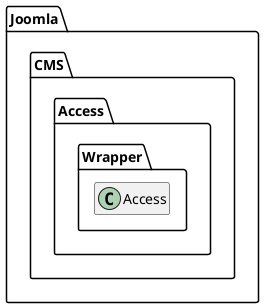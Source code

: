 @startuml
set namespaceSeparator \\
hide members
hide << alias >> circle

class Joomla\\CMS\\Access\\Wrapper\\Access
@enduml
